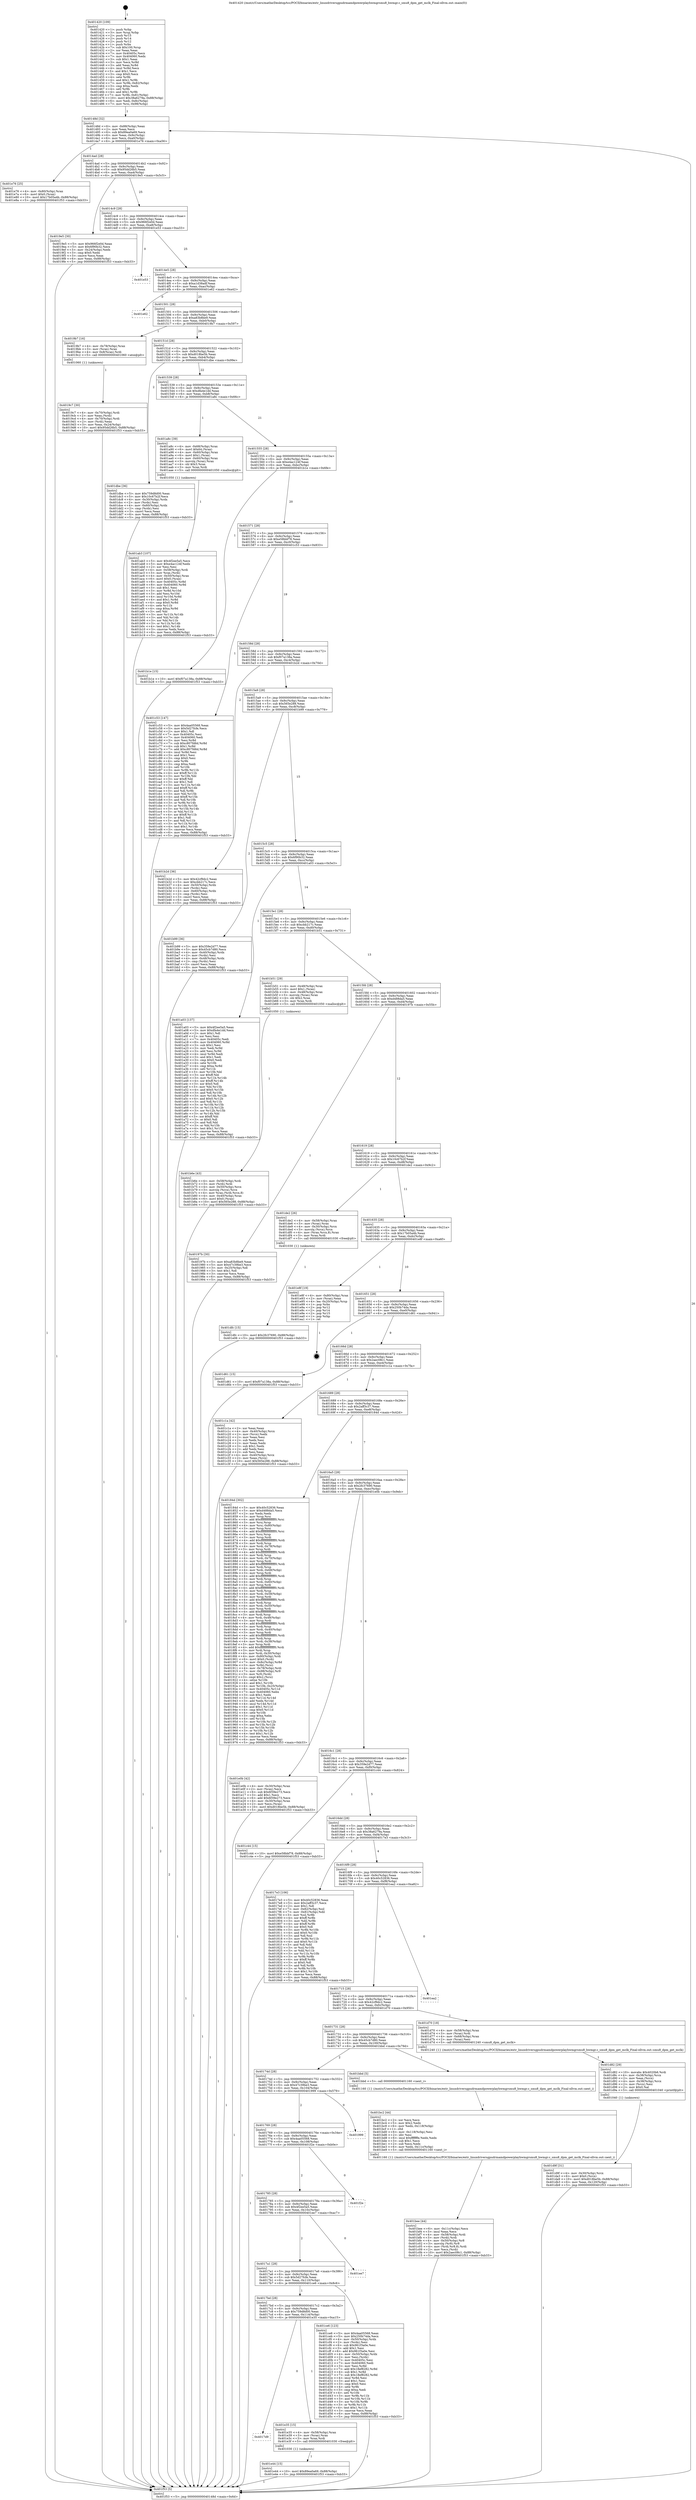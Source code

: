 digraph "0x401420" {
  label = "0x401420 (/mnt/c/Users/mathe/Desktop/tcc/POCII/binaries/extr_linuxdriversgpudrmamdpowerplayhwmgrsmu8_hwmgr.c_smu8_dpm_get_mclk_Final-ollvm.out::main(0))"
  labelloc = "t"
  node[shape=record]

  Entry [label="",width=0.3,height=0.3,shape=circle,fillcolor=black,style=filled]
  "0x40148d" [label="{
     0x40148d [32]\l
     | [instrs]\l
     &nbsp;&nbsp;0x40148d \<+6\>: mov -0x88(%rbp),%eax\l
     &nbsp;&nbsp;0x401493 \<+2\>: mov %eax,%ecx\l
     &nbsp;&nbsp;0x401495 \<+6\>: sub $0x89ea0a69,%ecx\l
     &nbsp;&nbsp;0x40149b \<+6\>: mov %eax,-0x9c(%rbp)\l
     &nbsp;&nbsp;0x4014a1 \<+6\>: mov %ecx,-0xa0(%rbp)\l
     &nbsp;&nbsp;0x4014a7 \<+6\>: je 0000000000401e76 \<main+0xa56\>\l
  }"]
  "0x401e76" [label="{
     0x401e76 [25]\l
     | [instrs]\l
     &nbsp;&nbsp;0x401e76 \<+4\>: mov -0x80(%rbp),%rax\l
     &nbsp;&nbsp;0x401e7a \<+6\>: movl $0x0,(%rax)\l
     &nbsp;&nbsp;0x401e80 \<+10\>: movl $0x17b05a4b,-0x88(%rbp)\l
     &nbsp;&nbsp;0x401e8a \<+5\>: jmp 0000000000401f53 \<main+0xb33\>\l
  }"]
  "0x4014ad" [label="{
     0x4014ad [28]\l
     | [instrs]\l
     &nbsp;&nbsp;0x4014ad \<+5\>: jmp 00000000004014b2 \<main+0x92\>\l
     &nbsp;&nbsp;0x4014b2 \<+6\>: mov -0x9c(%rbp),%eax\l
     &nbsp;&nbsp;0x4014b8 \<+5\>: sub $0x95dd26b5,%eax\l
     &nbsp;&nbsp;0x4014bd \<+6\>: mov %eax,-0xa4(%rbp)\l
     &nbsp;&nbsp;0x4014c3 \<+6\>: je 00000000004019e5 \<main+0x5c5\>\l
  }"]
  Exit [label="",width=0.3,height=0.3,shape=circle,fillcolor=black,style=filled,peripheries=2]
  "0x4019e5" [label="{
     0x4019e5 [30]\l
     | [instrs]\l
     &nbsp;&nbsp;0x4019e5 \<+5\>: mov $0x966f2e0d,%eax\l
     &nbsp;&nbsp;0x4019ea \<+5\>: mov $0x6f90b32,%ecx\l
     &nbsp;&nbsp;0x4019ef \<+3\>: mov -0x24(%rbp),%edx\l
     &nbsp;&nbsp;0x4019f2 \<+3\>: cmp $0x0,%edx\l
     &nbsp;&nbsp;0x4019f5 \<+3\>: cmove %ecx,%eax\l
     &nbsp;&nbsp;0x4019f8 \<+6\>: mov %eax,-0x88(%rbp)\l
     &nbsp;&nbsp;0x4019fe \<+5\>: jmp 0000000000401f53 \<main+0xb33\>\l
  }"]
  "0x4014c9" [label="{
     0x4014c9 [28]\l
     | [instrs]\l
     &nbsp;&nbsp;0x4014c9 \<+5\>: jmp 00000000004014ce \<main+0xae\>\l
     &nbsp;&nbsp;0x4014ce \<+6\>: mov -0x9c(%rbp),%eax\l
     &nbsp;&nbsp;0x4014d4 \<+5\>: sub $0x966f2e0d,%eax\l
     &nbsp;&nbsp;0x4014d9 \<+6\>: mov %eax,-0xa8(%rbp)\l
     &nbsp;&nbsp;0x4014df \<+6\>: je 0000000000401e53 \<main+0xa33\>\l
  }"]
  "0x401e44" [label="{
     0x401e44 [15]\l
     | [instrs]\l
     &nbsp;&nbsp;0x401e44 \<+10\>: movl $0x89ea0a69,-0x88(%rbp)\l
     &nbsp;&nbsp;0x401e4e \<+5\>: jmp 0000000000401f53 \<main+0xb33\>\l
  }"]
  "0x401e53" [label="{
     0x401e53\l
  }", style=dashed]
  "0x4014e5" [label="{
     0x4014e5 [28]\l
     | [instrs]\l
     &nbsp;&nbsp;0x4014e5 \<+5\>: jmp 00000000004014ea \<main+0xca\>\l
     &nbsp;&nbsp;0x4014ea \<+6\>: mov -0x9c(%rbp),%eax\l
     &nbsp;&nbsp;0x4014f0 \<+5\>: sub $0xa1d38adf,%eax\l
     &nbsp;&nbsp;0x4014f5 \<+6\>: mov %eax,-0xac(%rbp)\l
     &nbsp;&nbsp;0x4014fb \<+6\>: je 0000000000401e62 \<main+0xa42\>\l
  }"]
  "0x4017d9" [label="{
     0x4017d9\l
  }", style=dashed]
  "0x401e62" [label="{
     0x401e62\l
  }", style=dashed]
  "0x401501" [label="{
     0x401501 [28]\l
     | [instrs]\l
     &nbsp;&nbsp;0x401501 \<+5\>: jmp 0000000000401506 \<main+0xe6\>\l
     &nbsp;&nbsp;0x401506 \<+6\>: mov -0x9c(%rbp),%eax\l
     &nbsp;&nbsp;0x40150c \<+5\>: sub $0xa83b8be9,%eax\l
     &nbsp;&nbsp;0x401511 \<+6\>: mov %eax,-0xb0(%rbp)\l
     &nbsp;&nbsp;0x401517 \<+6\>: je 00000000004019b7 \<main+0x597\>\l
  }"]
  "0x401e35" [label="{
     0x401e35 [15]\l
     | [instrs]\l
     &nbsp;&nbsp;0x401e35 \<+4\>: mov -0x58(%rbp),%rax\l
     &nbsp;&nbsp;0x401e39 \<+3\>: mov (%rax),%rax\l
     &nbsp;&nbsp;0x401e3c \<+3\>: mov %rax,%rdi\l
     &nbsp;&nbsp;0x401e3f \<+5\>: call 0000000000401030 \<free@plt\>\l
     | [calls]\l
     &nbsp;&nbsp;0x401030 \{1\} (unknown)\l
  }"]
  "0x4019b7" [label="{
     0x4019b7 [16]\l
     | [instrs]\l
     &nbsp;&nbsp;0x4019b7 \<+4\>: mov -0x78(%rbp),%rax\l
     &nbsp;&nbsp;0x4019bb \<+3\>: mov (%rax),%rax\l
     &nbsp;&nbsp;0x4019be \<+4\>: mov 0x8(%rax),%rdi\l
     &nbsp;&nbsp;0x4019c2 \<+5\>: call 0000000000401060 \<atoi@plt\>\l
     | [calls]\l
     &nbsp;&nbsp;0x401060 \{1\} (unknown)\l
  }"]
  "0x40151d" [label="{
     0x40151d [28]\l
     | [instrs]\l
     &nbsp;&nbsp;0x40151d \<+5\>: jmp 0000000000401522 \<main+0x102\>\l
     &nbsp;&nbsp;0x401522 \<+6\>: mov -0x9c(%rbp),%eax\l
     &nbsp;&nbsp;0x401528 \<+5\>: sub $0xd018be5b,%eax\l
     &nbsp;&nbsp;0x40152d \<+6\>: mov %eax,-0xb4(%rbp)\l
     &nbsp;&nbsp;0x401533 \<+6\>: je 0000000000401dbe \<main+0x99e\>\l
  }"]
  "0x401dfc" [label="{
     0x401dfc [15]\l
     | [instrs]\l
     &nbsp;&nbsp;0x401dfc \<+10\>: movl $0x2fc37690,-0x88(%rbp)\l
     &nbsp;&nbsp;0x401e06 \<+5\>: jmp 0000000000401f53 \<main+0xb33\>\l
  }"]
  "0x401dbe" [label="{
     0x401dbe [36]\l
     | [instrs]\l
     &nbsp;&nbsp;0x401dbe \<+5\>: mov $0x759d8d00,%eax\l
     &nbsp;&nbsp;0x401dc3 \<+5\>: mov $0x10c67b2f,%ecx\l
     &nbsp;&nbsp;0x401dc8 \<+4\>: mov -0x30(%rbp),%rdx\l
     &nbsp;&nbsp;0x401dcc \<+2\>: mov (%rdx),%esi\l
     &nbsp;&nbsp;0x401dce \<+4\>: mov -0x60(%rbp),%rdx\l
     &nbsp;&nbsp;0x401dd2 \<+2\>: cmp (%rdx),%esi\l
     &nbsp;&nbsp;0x401dd4 \<+3\>: cmovl %ecx,%eax\l
     &nbsp;&nbsp;0x401dd7 \<+6\>: mov %eax,-0x88(%rbp)\l
     &nbsp;&nbsp;0x401ddd \<+5\>: jmp 0000000000401f53 \<main+0xb33\>\l
  }"]
  "0x401539" [label="{
     0x401539 [28]\l
     | [instrs]\l
     &nbsp;&nbsp;0x401539 \<+5\>: jmp 000000000040153e \<main+0x11e\>\l
     &nbsp;&nbsp;0x40153e \<+6\>: mov -0x9c(%rbp),%eax\l
     &nbsp;&nbsp;0x401544 \<+5\>: sub $0xdfa4e1dd,%eax\l
     &nbsp;&nbsp;0x401549 \<+6\>: mov %eax,-0xb8(%rbp)\l
     &nbsp;&nbsp;0x40154f \<+6\>: je 0000000000401a8c \<main+0x66c\>\l
  }"]
  "0x401d9f" [label="{
     0x401d9f [31]\l
     | [instrs]\l
     &nbsp;&nbsp;0x401d9f \<+4\>: mov -0x30(%rbp),%rcx\l
     &nbsp;&nbsp;0x401da3 \<+6\>: movl $0x0,(%rcx)\l
     &nbsp;&nbsp;0x401da9 \<+10\>: movl $0xd018be5b,-0x88(%rbp)\l
     &nbsp;&nbsp;0x401db3 \<+6\>: mov %eax,-0x120(%rbp)\l
     &nbsp;&nbsp;0x401db9 \<+5\>: jmp 0000000000401f53 \<main+0xb33\>\l
  }"]
  "0x401a8c" [label="{
     0x401a8c [39]\l
     | [instrs]\l
     &nbsp;&nbsp;0x401a8c \<+4\>: mov -0x68(%rbp),%rax\l
     &nbsp;&nbsp;0x401a90 \<+6\>: movl $0x64,(%rax)\l
     &nbsp;&nbsp;0x401a96 \<+4\>: mov -0x60(%rbp),%rax\l
     &nbsp;&nbsp;0x401a9a \<+6\>: movl $0x1,(%rax)\l
     &nbsp;&nbsp;0x401aa0 \<+4\>: mov -0x60(%rbp),%rax\l
     &nbsp;&nbsp;0x401aa4 \<+3\>: movslq (%rax),%rax\l
     &nbsp;&nbsp;0x401aa7 \<+4\>: shl $0x3,%rax\l
     &nbsp;&nbsp;0x401aab \<+3\>: mov %rax,%rdi\l
     &nbsp;&nbsp;0x401aae \<+5\>: call 0000000000401050 \<malloc@plt\>\l
     | [calls]\l
     &nbsp;&nbsp;0x401050 \{1\} (unknown)\l
  }"]
  "0x401555" [label="{
     0x401555 [28]\l
     | [instrs]\l
     &nbsp;&nbsp;0x401555 \<+5\>: jmp 000000000040155a \<main+0x13a\>\l
     &nbsp;&nbsp;0x40155a \<+6\>: mov -0x9c(%rbp),%eax\l
     &nbsp;&nbsp;0x401560 \<+5\>: sub $0xe4ac124f,%eax\l
     &nbsp;&nbsp;0x401565 \<+6\>: mov %eax,-0xbc(%rbp)\l
     &nbsp;&nbsp;0x40156b \<+6\>: je 0000000000401b1e \<main+0x6fe\>\l
  }"]
  "0x401d82" [label="{
     0x401d82 [29]\l
     | [instrs]\l
     &nbsp;&nbsp;0x401d82 \<+10\>: movabs $0x4020b6,%rdi\l
     &nbsp;&nbsp;0x401d8c \<+4\>: mov -0x38(%rbp),%rcx\l
     &nbsp;&nbsp;0x401d90 \<+2\>: mov %eax,(%rcx)\l
     &nbsp;&nbsp;0x401d92 \<+4\>: mov -0x38(%rbp),%rcx\l
     &nbsp;&nbsp;0x401d96 \<+2\>: mov (%rcx),%esi\l
     &nbsp;&nbsp;0x401d98 \<+2\>: mov $0x0,%al\l
     &nbsp;&nbsp;0x401d9a \<+5\>: call 0000000000401040 \<printf@plt\>\l
     | [calls]\l
     &nbsp;&nbsp;0x401040 \{1\} (unknown)\l
  }"]
  "0x401b1e" [label="{
     0x401b1e [15]\l
     | [instrs]\l
     &nbsp;&nbsp;0x401b1e \<+10\>: movl $0xf07a138a,-0x88(%rbp)\l
     &nbsp;&nbsp;0x401b28 \<+5\>: jmp 0000000000401f53 \<main+0xb33\>\l
  }"]
  "0x401571" [label="{
     0x401571 [28]\l
     | [instrs]\l
     &nbsp;&nbsp;0x401571 \<+5\>: jmp 0000000000401576 \<main+0x156\>\l
     &nbsp;&nbsp;0x401576 \<+6\>: mov -0x9c(%rbp),%eax\l
     &nbsp;&nbsp;0x40157c \<+5\>: sub $0xe58bbf78,%eax\l
     &nbsp;&nbsp;0x401581 \<+6\>: mov %eax,-0xc0(%rbp)\l
     &nbsp;&nbsp;0x401587 \<+6\>: je 0000000000401c53 \<main+0x833\>\l
  }"]
  "0x4017bd" [label="{
     0x4017bd [28]\l
     | [instrs]\l
     &nbsp;&nbsp;0x4017bd \<+5\>: jmp 00000000004017c2 \<main+0x3a2\>\l
     &nbsp;&nbsp;0x4017c2 \<+6\>: mov -0x9c(%rbp),%eax\l
     &nbsp;&nbsp;0x4017c8 \<+5\>: sub $0x759d8d00,%eax\l
     &nbsp;&nbsp;0x4017cd \<+6\>: mov %eax,-0x114(%rbp)\l
     &nbsp;&nbsp;0x4017d3 \<+6\>: je 0000000000401e35 \<main+0xa15\>\l
  }"]
  "0x401c53" [label="{
     0x401c53 [147]\l
     | [instrs]\l
     &nbsp;&nbsp;0x401c53 \<+5\>: mov $0x4aa05568,%eax\l
     &nbsp;&nbsp;0x401c58 \<+5\>: mov $0x5d27fcfe,%ecx\l
     &nbsp;&nbsp;0x401c5d \<+2\>: mov $0x1,%dl\l
     &nbsp;&nbsp;0x401c5f \<+7\>: mov 0x40405c,%esi\l
     &nbsp;&nbsp;0x401c66 \<+7\>: mov 0x404060,%edi\l
     &nbsp;&nbsp;0x401c6d \<+3\>: mov %esi,%r8d\l
     &nbsp;&nbsp;0x401c70 \<+7\>: sub $0xc807fd6d,%r8d\l
     &nbsp;&nbsp;0x401c77 \<+4\>: sub $0x1,%r8d\l
     &nbsp;&nbsp;0x401c7b \<+7\>: add $0xc807fd6d,%r8d\l
     &nbsp;&nbsp;0x401c82 \<+4\>: imul %r8d,%esi\l
     &nbsp;&nbsp;0x401c86 \<+3\>: and $0x1,%esi\l
     &nbsp;&nbsp;0x401c89 \<+3\>: cmp $0x0,%esi\l
     &nbsp;&nbsp;0x401c8c \<+4\>: sete %r9b\l
     &nbsp;&nbsp;0x401c90 \<+3\>: cmp $0xa,%edi\l
     &nbsp;&nbsp;0x401c93 \<+4\>: setl %r10b\l
     &nbsp;&nbsp;0x401c97 \<+3\>: mov %r9b,%r11b\l
     &nbsp;&nbsp;0x401c9a \<+4\>: xor $0xff,%r11b\l
     &nbsp;&nbsp;0x401c9e \<+3\>: mov %r10b,%bl\l
     &nbsp;&nbsp;0x401ca1 \<+3\>: xor $0xff,%bl\l
     &nbsp;&nbsp;0x401ca4 \<+3\>: xor $0x1,%dl\l
     &nbsp;&nbsp;0x401ca7 \<+3\>: mov %r11b,%r14b\l
     &nbsp;&nbsp;0x401caa \<+4\>: and $0xff,%r14b\l
     &nbsp;&nbsp;0x401cae \<+3\>: and %dl,%r9b\l
     &nbsp;&nbsp;0x401cb1 \<+3\>: mov %bl,%r15b\l
     &nbsp;&nbsp;0x401cb4 \<+4\>: and $0xff,%r15b\l
     &nbsp;&nbsp;0x401cb8 \<+3\>: and %dl,%r10b\l
     &nbsp;&nbsp;0x401cbb \<+3\>: or %r9b,%r14b\l
     &nbsp;&nbsp;0x401cbe \<+3\>: or %r10b,%r15b\l
     &nbsp;&nbsp;0x401cc1 \<+3\>: xor %r15b,%r14b\l
     &nbsp;&nbsp;0x401cc4 \<+3\>: or %bl,%r11b\l
     &nbsp;&nbsp;0x401cc7 \<+4\>: xor $0xff,%r11b\l
     &nbsp;&nbsp;0x401ccb \<+3\>: or $0x1,%dl\l
     &nbsp;&nbsp;0x401cce \<+3\>: and %dl,%r11b\l
     &nbsp;&nbsp;0x401cd1 \<+3\>: or %r11b,%r14b\l
     &nbsp;&nbsp;0x401cd4 \<+4\>: test $0x1,%r14b\l
     &nbsp;&nbsp;0x401cd8 \<+3\>: cmovne %ecx,%eax\l
     &nbsp;&nbsp;0x401cdb \<+6\>: mov %eax,-0x88(%rbp)\l
     &nbsp;&nbsp;0x401ce1 \<+5\>: jmp 0000000000401f53 \<main+0xb33\>\l
  }"]
  "0x40158d" [label="{
     0x40158d [28]\l
     | [instrs]\l
     &nbsp;&nbsp;0x40158d \<+5\>: jmp 0000000000401592 \<main+0x172\>\l
     &nbsp;&nbsp;0x401592 \<+6\>: mov -0x9c(%rbp),%eax\l
     &nbsp;&nbsp;0x401598 \<+5\>: sub $0xf07a138a,%eax\l
     &nbsp;&nbsp;0x40159d \<+6\>: mov %eax,-0xc4(%rbp)\l
     &nbsp;&nbsp;0x4015a3 \<+6\>: je 0000000000401b2d \<main+0x70d\>\l
  }"]
  "0x401ce6" [label="{
     0x401ce6 [123]\l
     | [instrs]\l
     &nbsp;&nbsp;0x401ce6 \<+5\>: mov $0x4aa05568,%eax\l
     &nbsp;&nbsp;0x401ceb \<+5\>: mov $0x250b74da,%ecx\l
     &nbsp;&nbsp;0x401cf0 \<+4\>: mov -0x50(%rbp),%rdx\l
     &nbsp;&nbsp;0x401cf4 \<+2\>: mov (%rdx),%esi\l
     &nbsp;&nbsp;0x401cf6 \<+6\>: sub $0x961f3a0e,%esi\l
     &nbsp;&nbsp;0x401cfc \<+3\>: add $0x1,%esi\l
     &nbsp;&nbsp;0x401cff \<+6\>: add $0x961f3a0e,%esi\l
     &nbsp;&nbsp;0x401d05 \<+4\>: mov -0x50(%rbp),%rdx\l
     &nbsp;&nbsp;0x401d09 \<+2\>: mov %esi,(%rdx)\l
     &nbsp;&nbsp;0x401d0b \<+7\>: mov 0x40405c,%esi\l
     &nbsp;&nbsp;0x401d12 \<+7\>: mov 0x404060,%edi\l
     &nbsp;&nbsp;0x401d19 \<+3\>: mov %esi,%r8d\l
     &nbsp;&nbsp;0x401d1c \<+7\>: add $0x18ef8282,%r8d\l
     &nbsp;&nbsp;0x401d23 \<+4\>: sub $0x1,%r8d\l
     &nbsp;&nbsp;0x401d27 \<+7\>: sub $0x18ef8282,%r8d\l
     &nbsp;&nbsp;0x401d2e \<+4\>: imul %r8d,%esi\l
     &nbsp;&nbsp;0x401d32 \<+3\>: and $0x1,%esi\l
     &nbsp;&nbsp;0x401d35 \<+3\>: cmp $0x0,%esi\l
     &nbsp;&nbsp;0x401d38 \<+4\>: sete %r9b\l
     &nbsp;&nbsp;0x401d3c \<+3\>: cmp $0xa,%edi\l
     &nbsp;&nbsp;0x401d3f \<+4\>: setl %r10b\l
     &nbsp;&nbsp;0x401d43 \<+3\>: mov %r9b,%r11b\l
     &nbsp;&nbsp;0x401d46 \<+3\>: and %r10b,%r11b\l
     &nbsp;&nbsp;0x401d49 \<+3\>: xor %r10b,%r9b\l
     &nbsp;&nbsp;0x401d4c \<+3\>: or %r9b,%r11b\l
     &nbsp;&nbsp;0x401d4f \<+4\>: test $0x1,%r11b\l
     &nbsp;&nbsp;0x401d53 \<+3\>: cmovne %ecx,%eax\l
     &nbsp;&nbsp;0x401d56 \<+6\>: mov %eax,-0x88(%rbp)\l
     &nbsp;&nbsp;0x401d5c \<+5\>: jmp 0000000000401f53 \<main+0xb33\>\l
  }"]
  "0x401b2d" [label="{
     0x401b2d [36]\l
     | [instrs]\l
     &nbsp;&nbsp;0x401b2d \<+5\>: mov $0x42cf9dc2,%eax\l
     &nbsp;&nbsp;0x401b32 \<+5\>: mov $0xcbb217c,%ecx\l
     &nbsp;&nbsp;0x401b37 \<+4\>: mov -0x50(%rbp),%rdx\l
     &nbsp;&nbsp;0x401b3b \<+2\>: mov (%rdx),%esi\l
     &nbsp;&nbsp;0x401b3d \<+4\>: mov -0x60(%rbp),%rdx\l
     &nbsp;&nbsp;0x401b41 \<+2\>: cmp (%rdx),%esi\l
     &nbsp;&nbsp;0x401b43 \<+3\>: cmovl %ecx,%eax\l
     &nbsp;&nbsp;0x401b46 \<+6\>: mov %eax,-0x88(%rbp)\l
     &nbsp;&nbsp;0x401b4c \<+5\>: jmp 0000000000401f53 \<main+0xb33\>\l
  }"]
  "0x4015a9" [label="{
     0x4015a9 [28]\l
     | [instrs]\l
     &nbsp;&nbsp;0x4015a9 \<+5\>: jmp 00000000004015ae \<main+0x18e\>\l
     &nbsp;&nbsp;0x4015ae \<+6\>: mov -0x9c(%rbp),%eax\l
     &nbsp;&nbsp;0x4015b4 \<+5\>: sub $0x565e288,%eax\l
     &nbsp;&nbsp;0x4015b9 \<+6\>: mov %eax,-0xc8(%rbp)\l
     &nbsp;&nbsp;0x4015bf \<+6\>: je 0000000000401b99 \<main+0x779\>\l
  }"]
  "0x4017a1" [label="{
     0x4017a1 [28]\l
     | [instrs]\l
     &nbsp;&nbsp;0x4017a1 \<+5\>: jmp 00000000004017a6 \<main+0x386\>\l
     &nbsp;&nbsp;0x4017a6 \<+6\>: mov -0x9c(%rbp),%eax\l
     &nbsp;&nbsp;0x4017ac \<+5\>: sub $0x5d27fcfe,%eax\l
     &nbsp;&nbsp;0x4017b1 \<+6\>: mov %eax,-0x110(%rbp)\l
     &nbsp;&nbsp;0x4017b7 \<+6\>: je 0000000000401ce6 \<main+0x8c6\>\l
  }"]
  "0x401b99" [label="{
     0x401b99 [36]\l
     | [instrs]\l
     &nbsp;&nbsp;0x401b99 \<+5\>: mov $0x359e2d77,%eax\l
     &nbsp;&nbsp;0x401b9e \<+5\>: mov $0x45cb7d80,%ecx\l
     &nbsp;&nbsp;0x401ba3 \<+4\>: mov -0x40(%rbp),%rdx\l
     &nbsp;&nbsp;0x401ba7 \<+2\>: mov (%rdx),%esi\l
     &nbsp;&nbsp;0x401ba9 \<+4\>: mov -0x48(%rbp),%rdx\l
     &nbsp;&nbsp;0x401bad \<+2\>: cmp (%rdx),%esi\l
     &nbsp;&nbsp;0x401baf \<+3\>: cmovl %ecx,%eax\l
     &nbsp;&nbsp;0x401bb2 \<+6\>: mov %eax,-0x88(%rbp)\l
     &nbsp;&nbsp;0x401bb8 \<+5\>: jmp 0000000000401f53 \<main+0xb33\>\l
  }"]
  "0x4015c5" [label="{
     0x4015c5 [28]\l
     | [instrs]\l
     &nbsp;&nbsp;0x4015c5 \<+5\>: jmp 00000000004015ca \<main+0x1aa\>\l
     &nbsp;&nbsp;0x4015ca \<+6\>: mov -0x9c(%rbp),%eax\l
     &nbsp;&nbsp;0x4015d0 \<+5\>: sub $0x6f90b32,%eax\l
     &nbsp;&nbsp;0x4015d5 \<+6\>: mov %eax,-0xcc(%rbp)\l
     &nbsp;&nbsp;0x4015db \<+6\>: je 0000000000401a03 \<main+0x5e3\>\l
  }"]
  "0x401ee7" [label="{
     0x401ee7\l
  }", style=dashed]
  "0x401a03" [label="{
     0x401a03 [137]\l
     | [instrs]\l
     &nbsp;&nbsp;0x401a03 \<+5\>: mov $0x4f2ee5a5,%eax\l
     &nbsp;&nbsp;0x401a08 \<+5\>: mov $0xdfa4e1dd,%ecx\l
     &nbsp;&nbsp;0x401a0d \<+2\>: mov $0x1,%dl\l
     &nbsp;&nbsp;0x401a0f \<+2\>: xor %esi,%esi\l
     &nbsp;&nbsp;0x401a11 \<+7\>: mov 0x40405c,%edi\l
     &nbsp;&nbsp;0x401a18 \<+8\>: mov 0x404060,%r8d\l
     &nbsp;&nbsp;0x401a20 \<+3\>: sub $0x1,%esi\l
     &nbsp;&nbsp;0x401a23 \<+3\>: mov %edi,%r9d\l
     &nbsp;&nbsp;0x401a26 \<+3\>: add %esi,%r9d\l
     &nbsp;&nbsp;0x401a29 \<+4\>: imul %r9d,%edi\l
     &nbsp;&nbsp;0x401a2d \<+3\>: and $0x1,%edi\l
     &nbsp;&nbsp;0x401a30 \<+3\>: cmp $0x0,%edi\l
     &nbsp;&nbsp;0x401a33 \<+4\>: sete %r10b\l
     &nbsp;&nbsp;0x401a37 \<+4\>: cmp $0xa,%r8d\l
     &nbsp;&nbsp;0x401a3b \<+4\>: setl %r11b\l
     &nbsp;&nbsp;0x401a3f \<+3\>: mov %r10b,%bl\l
     &nbsp;&nbsp;0x401a42 \<+3\>: xor $0xff,%bl\l
     &nbsp;&nbsp;0x401a45 \<+3\>: mov %r11b,%r14b\l
     &nbsp;&nbsp;0x401a48 \<+4\>: xor $0xff,%r14b\l
     &nbsp;&nbsp;0x401a4c \<+3\>: xor $0x0,%dl\l
     &nbsp;&nbsp;0x401a4f \<+3\>: mov %bl,%r15b\l
     &nbsp;&nbsp;0x401a52 \<+4\>: and $0x0,%r15b\l
     &nbsp;&nbsp;0x401a56 \<+3\>: and %dl,%r10b\l
     &nbsp;&nbsp;0x401a59 \<+3\>: mov %r14b,%r12b\l
     &nbsp;&nbsp;0x401a5c \<+4\>: and $0x0,%r12b\l
     &nbsp;&nbsp;0x401a60 \<+3\>: and %dl,%r11b\l
     &nbsp;&nbsp;0x401a63 \<+3\>: or %r10b,%r15b\l
     &nbsp;&nbsp;0x401a66 \<+3\>: or %r11b,%r12b\l
     &nbsp;&nbsp;0x401a69 \<+3\>: xor %r12b,%r15b\l
     &nbsp;&nbsp;0x401a6c \<+3\>: or %r14b,%bl\l
     &nbsp;&nbsp;0x401a6f \<+3\>: xor $0xff,%bl\l
     &nbsp;&nbsp;0x401a72 \<+3\>: or $0x0,%dl\l
     &nbsp;&nbsp;0x401a75 \<+2\>: and %dl,%bl\l
     &nbsp;&nbsp;0x401a77 \<+3\>: or %bl,%r15b\l
     &nbsp;&nbsp;0x401a7a \<+4\>: test $0x1,%r15b\l
     &nbsp;&nbsp;0x401a7e \<+3\>: cmovne %ecx,%eax\l
     &nbsp;&nbsp;0x401a81 \<+6\>: mov %eax,-0x88(%rbp)\l
     &nbsp;&nbsp;0x401a87 \<+5\>: jmp 0000000000401f53 \<main+0xb33\>\l
  }"]
  "0x4015e1" [label="{
     0x4015e1 [28]\l
     | [instrs]\l
     &nbsp;&nbsp;0x4015e1 \<+5\>: jmp 00000000004015e6 \<main+0x1c6\>\l
     &nbsp;&nbsp;0x4015e6 \<+6\>: mov -0x9c(%rbp),%eax\l
     &nbsp;&nbsp;0x4015ec \<+5\>: sub $0xcbb217c,%eax\l
     &nbsp;&nbsp;0x4015f1 \<+6\>: mov %eax,-0xd0(%rbp)\l
     &nbsp;&nbsp;0x4015f7 \<+6\>: je 0000000000401b51 \<main+0x731\>\l
  }"]
  "0x401785" [label="{
     0x401785 [28]\l
     | [instrs]\l
     &nbsp;&nbsp;0x401785 \<+5\>: jmp 000000000040178a \<main+0x36a\>\l
     &nbsp;&nbsp;0x40178a \<+6\>: mov -0x9c(%rbp),%eax\l
     &nbsp;&nbsp;0x401790 \<+5\>: sub $0x4f2ee5a5,%eax\l
     &nbsp;&nbsp;0x401795 \<+6\>: mov %eax,-0x10c(%rbp)\l
     &nbsp;&nbsp;0x40179b \<+6\>: je 0000000000401ee7 \<main+0xac7\>\l
  }"]
  "0x401b51" [label="{
     0x401b51 [29]\l
     | [instrs]\l
     &nbsp;&nbsp;0x401b51 \<+4\>: mov -0x48(%rbp),%rax\l
     &nbsp;&nbsp;0x401b55 \<+6\>: movl $0x1,(%rax)\l
     &nbsp;&nbsp;0x401b5b \<+4\>: mov -0x48(%rbp),%rax\l
     &nbsp;&nbsp;0x401b5f \<+3\>: movslq (%rax),%rax\l
     &nbsp;&nbsp;0x401b62 \<+4\>: shl $0x2,%rax\l
     &nbsp;&nbsp;0x401b66 \<+3\>: mov %rax,%rdi\l
     &nbsp;&nbsp;0x401b69 \<+5\>: call 0000000000401050 \<malloc@plt\>\l
     | [calls]\l
     &nbsp;&nbsp;0x401050 \{1\} (unknown)\l
  }"]
  "0x4015fd" [label="{
     0x4015fd [28]\l
     | [instrs]\l
     &nbsp;&nbsp;0x4015fd \<+5\>: jmp 0000000000401602 \<main+0x1e2\>\l
     &nbsp;&nbsp;0x401602 \<+6\>: mov -0x9c(%rbp),%eax\l
     &nbsp;&nbsp;0x401608 \<+5\>: sub $0xd488da5,%eax\l
     &nbsp;&nbsp;0x40160d \<+6\>: mov %eax,-0xd4(%rbp)\l
     &nbsp;&nbsp;0x401613 \<+6\>: je 000000000040197b \<main+0x55b\>\l
  }"]
  "0x401f2e" [label="{
     0x401f2e\l
  }", style=dashed]
  "0x40197b" [label="{
     0x40197b [30]\l
     | [instrs]\l
     &nbsp;&nbsp;0x40197b \<+5\>: mov $0xa83b8be9,%eax\l
     &nbsp;&nbsp;0x401980 \<+5\>: mov $0x47c39be3,%ecx\l
     &nbsp;&nbsp;0x401985 \<+3\>: mov -0x25(%rbp),%dl\l
     &nbsp;&nbsp;0x401988 \<+3\>: test $0x1,%dl\l
     &nbsp;&nbsp;0x40198b \<+3\>: cmovne %ecx,%eax\l
     &nbsp;&nbsp;0x40198e \<+6\>: mov %eax,-0x88(%rbp)\l
     &nbsp;&nbsp;0x401994 \<+5\>: jmp 0000000000401f53 \<main+0xb33\>\l
  }"]
  "0x401619" [label="{
     0x401619 [28]\l
     | [instrs]\l
     &nbsp;&nbsp;0x401619 \<+5\>: jmp 000000000040161e \<main+0x1fe\>\l
     &nbsp;&nbsp;0x40161e \<+6\>: mov -0x9c(%rbp),%eax\l
     &nbsp;&nbsp;0x401624 \<+5\>: sub $0x10c67b2f,%eax\l
     &nbsp;&nbsp;0x401629 \<+6\>: mov %eax,-0xd8(%rbp)\l
     &nbsp;&nbsp;0x40162f \<+6\>: je 0000000000401de2 \<main+0x9c2\>\l
  }"]
  "0x401769" [label="{
     0x401769 [28]\l
     | [instrs]\l
     &nbsp;&nbsp;0x401769 \<+5\>: jmp 000000000040176e \<main+0x34e\>\l
     &nbsp;&nbsp;0x40176e \<+6\>: mov -0x9c(%rbp),%eax\l
     &nbsp;&nbsp;0x401774 \<+5\>: sub $0x4aa05568,%eax\l
     &nbsp;&nbsp;0x401779 \<+6\>: mov %eax,-0x108(%rbp)\l
     &nbsp;&nbsp;0x40177f \<+6\>: je 0000000000401f2e \<main+0xb0e\>\l
  }"]
  "0x401de2" [label="{
     0x401de2 [26]\l
     | [instrs]\l
     &nbsp;&nbsp;0x401de2 \<+4\>: mov -0x58(%rbp),%rax\l
     &nbsp;&nbsp;0x401de6 \<+3\>: mov (%rax),%rax\l
     &nbsp;&nbsp;0x401de9 \<+4\>: mov -0x30(%rbp),%rcx\l
     &nbsp;&nbsp;0x401ded \<+3\>: movslq (%rcx),%rcx\l
     &nbsp;&nbsp;0x401df0 \<+4\>: mov (%rax,%rcx,8),%rax\l
     &nbsp;&nbsp;0x401df4 \<+3\>: mov %rax,%rdi\l
     &nbsp;&nbsp;0x401df7 \<+5\>: call 0000000000401030 \<free@plt\>\l
     | [calls]\l
     &nbsp;&nbsp;0x401030 \{1\} (unknown)\l
  }"]
  "0x401635" [label="{
     0x401635 [28]\l
     | [instrs]\l
     &nbsp;&nbsp;0x401635 \<+5\>: jmp 000000000040163a \<main+0x21a\>\l
     &nbsp;&nbsp;0x40163a \<+6\>: mov -0x9c(%rbp),%eax\l
     &nbsp;&nbsp;0x401640 \<+5\>: sub $0x17b05a4b,%eax\l
     &nbsp;&nbsp;0x401645 \<+6\>: mov %eax,-0xdc(%rbp)\l
     &nbsp;&nbsp;0x40164b \<+6\>: je 0000000000401e8f \<main+0xa6f\>\l
  }"]
  "0x401999" [label="{
     0x401999\l
  }", style=dashed]
  "0x401e8f" [label="{
     0x401e8f [19]\l
     | [instrs]\l
     &nbsp;&nbsp;0x401e8f \<+4\>: mov -0x80(%rbp),%rax\l
     &nbsp;&nbsp;0x401e93 \<+2\>: mov (%rax),%eax\l
     &nbsp;&nbsp;0x401e95 \<+4\>: lea -0x20(%rbp),%rsp\l
     &nbsp;&nbsp;0x401e99 \<+1\>: pop %rbx\l
     &nbsp;&nbsp;0x401e9a \<+2\>: pop %r12\l
     &nbsp;&nbsp;0x401e9c \<+2\>: pop %r14\l
     &nbsp;&nbsp;0x401e9e \<+2\>: pop %r15\l
     &nbsp;&nbsp;0x401ea0 \<+1\>: pop %rbp\l
     &nbsp;&nbsp;0x401ea1 \<+1\>: ret\l
  }"]
  "0x401651" [label="{
     0x401651 [28]\l
     | [instrs]\l
     &nbsp;&nbsp;0x401651 \<+5\>: jmp 0000000000401656 \<main+0x236\>\l
     &nbsp;&nbsp;0x401656 \<+6\>: mov -0x9c(%rbp),%eax\l
     &nbsp;&nbsp;0x40165c \<+5\>: sub $0x250b74da,%eax\l
     &nbsp;&nbsp;0x401661 \<+6\>: mov %eax,-0xe0(%rbp)\l
     &nbsp;&nbsp;0x401667 \<+6\>: je 0000000000401d61 \<main+0x941\>\l
  }"]
  "0x401bee" [label="{
     0x401bee [44]\l
     | [instrs]\l
     &nbsp;&nbsp;0x401bee \<+6\>: mov -0x11c(%rbp),%ecx\l
     &nbsp;&nbsp;0x401bf4 \<+3\>: imul %eax,%ecx\l
     &nbsp;&nbsp;0x401bf7 \<+4\>: mov -0x58(%rbp),%rdi\l
     &nbsp;&nbsp;0x401bfb \<+3\>: mov (%rdi),%rdi\l
     &nbsp;&nbsp;0x401bfe \<+4\>: mov -0x50(%rbp),%r8\l
     &nbsp;&nbsp;0x401c02 \<+3\>: movslq (%r8),%r8\l
     &nbsp;&nbsp;0x401c05 \<+4\>: mov (%rdi,%r8,8),%rdi\l
     &nbsp;&nbsp;0x401c09 \<+2\>: mov %ecx,(%rdi)\l
     &nbsp;&nbsp;0x401c0b \<+10\>: movl $0x2aec08c1,-0x88(%rbp)\l
     &nbsp;&nbsp;0x401c15 \<+5\>: jmp 0000000000401f53 \<main+0xb33\>\l
  }"]
  "0x401d61" [label="{
     0x401d61 [15]\l
     | [instrs]\l
     &nbsp;&nbsp;0x401d61 \<+10\>: movl $0xf07a138a,-0x88(%rbp)\l
     &nbsp;&nbsp;0x401d6b \<+5\>: jmp 0000000000401f53 \<main+0xb33\>\l
  }"]
  "0x40166d" [label="{
     0x40166d [28]\l
     | [instrs]\l
     &nbsp;&nbsp;0x40166d \<+5\>: jmp 0000000000401672 \<main+0x252\>\l
     &nbsp;&nbsp;0x401672 \<+6\>: mov -0x9c(%rbp),%eax\l
     &nbsp;&nbsp;0x401678 \<+5\>: sub $0x2aec08c1,%eax\l
     &nbsp;&nbsp;0x40167d \<+6\>: mov %eax,-0xe4(%rbp)\l
     &nbsp;&nbsp;0x401683 \<+6\>: je 0000000000401c1a \<main+0x7fa\>\l
  }"]
  "0x401bc2" [label="{
     0x401bc2 [44]\l
     | [instrs]\l
     &nbsp;&nbsp;0x401bc2 \<+2\>: xor %ecx,%ecx\l
     &nbsp;&nbsp;0x401bc4 \<+5\>: mov $0x2,%edx\l
     &nbsp;&nbsp;0x401bc9 \<+6\>: mov %edx,-0x118(%rbp)\l
     &nbsp;&nbsp;0x401bcf \<+1\>: cltd\l
     &nbsp;&nbsp;0x401bd0 \<+6\>: mov -0x118(%rbp),%esi\l
     &nbsp;&nbsp;0x401bd6 \<+2\>: idiv %esi\l
     &nbsp;&nbsp;0x401bd8 \<+6\>: imul $0xfffffffe,%edx,%edx\l
     &nbsp;&nbsp;0x401bde \<+3\>: sub $0x1,%ecx\l
     &nbsp;&nbsp;0x401be1 \<+2\>: sub %ecx,%edx\l
     &nbsp;&nbsp;0x401be3 \<+6\>: mov %edx,-0x11c(%rbp)\l
     &nbsp;&nbsp;0x401be9 \<+5\>: call 0000000000401160 \<next_i\>\l
     | [calls]\l
     &nbsp;&nbsp;0x401160 \{1\} (/mnt/c/Users/mathe/Desktop/tcc/POCII/binaries/extr_linuxdriversgpudrmamdpowerplayhwmgrsmu8_hwmgr.c_smu8_dpm_get_mclk_Final-ollvm.out::next_i)\l
  }"]
  "0x401c1a" [label="{
     0x401c1a [42]\l
     | [instrs]\l
     &nbsp;&nbsp;0x401c1a \<+2\>: xor %eax,%eax\l
     &nbsp;&nbsp;0x401c1c \<+4\>: mov -0x40(%rbp),%rcx\l
     &nbsp;&nbsp;0x401c20 \<+2\>: mov (%rcx),%edx\l
     &nbsp;&nbsp;0x401c22 \<+2\>: mov %eax,%esi\l
     &nbsp;&nbsp;0x401c24 \<+2\>: sub %edx,%esi\l
     &nbsp;&nbsp;0x401c26 \<+2\>: mov %eax,%edx\l
     &nbsp;&nbsp;0x401c28 \<+3\>: sub $0x1,%edx\l
     &nbsp;&nbsp;0x401c2b \<+2\>: add %edx,%esi\l
     &nbsp;&nbsp;0x401c2d \<+2\>: sub %esi,%eax\l
     &nbsp;&nbsp;0x401c2f \<+4\>: mov -0x40(%rbp),%rcx\l
     &nbsp;&nbsp;0x401c33 \<+2\>: mov %eax,(%rcx)\l
     &nbsp;&nbsp;0x401c35 \<+10\>: movl $0x565e288,-0x88(%rbp)\l
     &nbsp;&nbsp;0x401c3f \<+5\>: jmp 0000000000401f53 \<main+0xb33\>\l
  }"]
  "0x401689" [label="{
     0x401689 [28]\l
     | [instrs]\l
     &nbsp;&nbsp;0x401689 \<+5\>: jmp 000000000040168e \<main+0x26e\>\l
     &nbsp;&nbsp;0x40168e \<+6\>: mov -0x9c(%rbp),%eax\l
     &nbsp;&nbsp;0x401694 \<+5\>: sub $0x2aff3c37,%eax\l
     &nbsp;&nbsp;0x401699 \<+6\>: mov %eax,-0xe8(%rbp)\l
     &nbsp;&nbsp;0x40169f \<+6\>: je 000000000040184d \<main+0x42d\>\l
  }"]
  "0x40174d" [label="{
     0x40174d [28]\l
     | [instrs]\l
     &nbsp;&nbsp;0x40174d \<+5\>: jmp 0000000000401752 \<main+0x332\>\l
     &nbsp;&nbsp;0x401752 \<+6\>: mov -0x9c(%rbp),%eax\l
     &nbsp;&nbsp;0x401758 \<+5\>: sub $0x47c39be3,%eax\l
     &nbsp;&nbsp;0x40175d \<+6\>: mov %eax,-0x104(%rbp)\l
     &nbsp;&nbsp;0x401763 \<+6\>: je 0000000000401999 \<main+0x579\>\l
  }"]
  "0x40184d" [label="{
     0x40184d [302]\l
     | [instrs]\l
     &nbsp;&nbsp;0x40184d \<+5\>: mov $0x40c52836,%eax\l
     &nbsp;&nbsp;0x401852 \<+5\>: mov $0xd488da5,%ecx\l
     &nbsp;&nbsp;0x401857 \<+2\>: xor %edx,%edx\l
     &nbsp;&nbsp;0x401859 \<+3\>: mov %rsp,%rsi\l
     &nbsp;&nbsp;0x40185c \<+4\>: add $0xfffffffffffffff0,%rsi\l
     &nbsp;&nbsp;0x401860 \<+3\>: mov %rsi,%rsp\l
     &nbsp;&nbsp;0x401863 \<+4\>: mov %rsi,-0x80(%rbp)\l
     &nbsp;&nbsp;0x401867 \<+3\>: mov %rsp,%rsi\l
     &nbsp;&nbsp;0x40186a \<+4\>: add $0xfffffffffffffff0,%rsi\l
     &nbsp;&nbsp;0x40186e \<+3\>: mov %rsi,%rsp\l
     &nbsp;&nbsp;0x401871 \<+3\>: mov %rsp,%rdi\l
     &nbsp;&nbsp;0x401874 \<+4\>: add $0xfffffffffffffff0,%rdi\l
     &nbsp;&nbsp;0x401878 \<+3\>: mov %rdi,%rsp\l
     &nbsp;&nbsp;0x40187b \<+4\>: mov %rdi,-0x78(%rbp)\l
     &nbsp;&nbsp;0x40187f \<+3\>: mov %rsp,%rdi\l
     &nbsp;&nbsp;0x401882 \<+4\>: add $0xfffffffffffffff0,%rdi\l
     &nbsp;&nbsp;0x401886 \<+3\>: mov %rdi,%rsp\l
     &nbsp;&nbsp;0x401889 \<+4\>: mov %rdi,-0x70(%rbp)\l
     &nbsp;&nbsp;0x40188d \<+3\>: mov %rsp,%rdi\l
     &nbsp;&nbsp;0x401890 \<+4\>: add $0xfffffffffffffff0,%rdi\l
     &nbsp;&nbsp;0x401894 \<+3\>: mov %rdi,%rsp\l
     &nbsp;&nbsp;0x401897 \<+4\>: mov %rdi,-0x68(%rbp)\l
     &nbsp;&nbsp;0x40189b \<+3\>: mov %rsp,%rdi\l
     &nbsp;&nbsp;0x40189e \<+4\>: add $0xfffffffffffffff0,%rdi\l
     &nbsp;&nbsp;0x4018a2 \<+3\>: mov %rdi,%rsp\l
     &nbsp;&nbsp;0x4018a5 \<+4\>: mov %rdi,-0x60(%rbp)\l
     &nbsp;&nbsp;0x4018a9 \<+3\>: mov %rsp,%rdi\l
     &nbsp;&nbsp;0x4018ac \<+4\>: add $0xfffffffffffffff0,%rdi\l
     &nbsp;&nbsp;0x4018b0 \<+3\>: mov %rdi,%rsp\l
     &nbsp;&nbsp;0x4018b3 \<+4\>: mov %rdi,-0x58(%rbp)\l
     &nbsp;&nbsp;0x4018b7 \<+3\>: mov %rsp,%rdi\l
     &nbsp;&nbsp;0x4018ba \<+4\>: add $0xfffffffffffffff0,%rdi\l
     &nbsp;&nbsp;0x4018be \<+3\>: mov %rdi,%rsp\l
     &nbsp;&nbsp;0x4018c1 \<+4\>: mov %rdi,-0x50(%rbp)\l
     &nbsp;&nbsp;0x4018c5 \<+3\>: mov %rsp,%rdi\l
     &nbsp;&nbsp;0x4018c8 \<+4\>: add $0xfffffffffffffff0,%rdi\l
     &nbsp;&nbsp;0x4018cc \<+3\>: mov %rdi,%rsp\l
     &nbsp;&nbsp;0x4018cf \<+4\>: mov %rdi,-0x48(%rbp)\l
     &nbsp;&nbsp;0x4018d3 \<+3\>: mov %rsp,%rdi\l
     &nbsp;&nbsp;0x4018d6 \<+4\>: add $0xfffffffffffffff0,%rdi\l
     &nbsp;&nbsp;0x4018da \<+3\>: mov %rdi,%rsp\l
     &nbsp;&nbsp;0x4018dd \<+4\>: mov %rdi,-0x40(%rbp)\l
     &nbsp;&nbsp;0x4018e1 \<+3\>: mov %rsp,%rdi\l
     &nbsp;&nbsp;0x4018e4 \<+4\>: add $0xfffffffffffffff0,%rdi\l
     &nbsp;&nbsp;0x4018e8 \<+3\>: mov %rdi,%rsp\l
     &nbsp;&nbsp;0x4018eb \<+4\>: mov %rdi,-0x38(%rbp)\l
     &nbsp;&nbsp;0x4018ef \<+3\>: mov %rsp,%rdi\l
     &nbsp;&nbsp;0x4018f2 \<+4\>: add $0xfffffffffffffff0,%rdi\l
     &nbsp;&nbsp;0x4018f6 \<+3\>: mov %rdi,%rsp\l
     &nbsp;&nbsp;0x4018f9 \<+4\>: mov %rdi,-0x30(%rbp)\l
     &nbsp;&nbsp;0x4018fd \<+4\>: mov -0x80(%rbp),%rdi\l
     &nbsp;&nbsp;0x401901 \<+6\>: movl $0x0,(%rdi)\l
     &nbsp;&nbsp;0x401907 \<+7\>: mov -0x8c(%rbp),%r8d\l
     &nbsp;&nbsp;0x40190e \<+3\>: mov %r8d,(%rsi)\l
     &nbsp;&nbsp;0x401911 \<+4\>: mov -0x78(%rbp),%rdi\l
     &nbsp;&nbsp;0x401915 \<+7\>: mov -0x98(%rbp),%r9\l
     &nbsp;&nbsp;0x40191c \<+3\>: mov %r9,(%rdi)\l
     &nbsp;&nbsp;0x40191f \<+3\>: cmpl $0x2,(%rsi)\l
     &nbsp;&nbsp;0x401922 \<+4\>: setne %r10b\l
     &nbsp;&nbsp;0x401926 \<+4\>: and $0x1,%r10b\l
     &nbsp;&nbsp;0x40192a \<+4\>: mov %r10b,-0x25(%rbp)\l
     &nbsp;&nbsp;0x40192e \<+8\>: mov 0x40405c,%r11d\l
     &nbsp;&nbsp;0x401936 \<+7\>: mov 0x404060,%ebx\l
     &nbsp;&nbsp;0x40193d \<+3\>: sub $0x1,%edx\l
     &nbsp;&nbsp;0x401940 \<+3\>: mov %r11d,%r14d\l
     &nbsp;&nbsp;0x401943 \<+3\>: add %edx,%r14d\l
     &nbsp;&nbsp;0x401946 \<+4\>: imul %r14d,%r11d\l
     &nbsp;&nbsp;0x40194a \<+4\>: and $0x1,%r11d\l
     &nbsp;&nbsp;0x40194e \<+4\>: cmp $0x0,%r11d\l
     &nbsp;&nbsp;0x401952 \<+4\>: sete %r10b\l
     &nbsp;&nbsp;0x401956 \<+3\>: cmp $0xa,%ebx\l
     &nbsp;&nbsp;0x401959 \<+4\>: setl %r15b\l
     &nbsp;&nbsp;0x40195d \<+3\>: mov %r10b,%r12b\l
     &nbsp;&nbsp;0x401960 \<+3\>: and %r15b,%r12b\l
     &nbsp;&nbsp;0x401963 \<+3\>: xor %r15b,%r10b\l
     &nbsp;&nbsp;0x401966 \<+3\>: or %r10b,%r12b\l
     &nbsp;&nbsp;0x401969 \<+4\>: test $0x1,%r12b\l
     &nbsp;&nbsp;0x40196d \<+3\>: cmovne %ecx,%eax\l
     &nbsp;&nbsp;0x401970 \<+6\>: mov %eax,-0x88(%rbp)\l
     &nbsp;&nbsp;0x401976 \<+5\>: jmp 0000000000401f53 \<main+0xb33\>\l
  }"]
  "0x4016a5" [label="{
     0x4016a5 [28]\l
     | [instrs]\l
     &nbsp;&nbsp;0x4016a5 \<+5\>: jmp 00000000004016aa \<main+0x28a\>\l
     &nbsp;&nbsp;0x4016aa \<+6\>: mov -0x9c(%rbp),%eax\l
     &nbsp;&nbsp;0x4016b0 \<+5\>: sub $0x2fc37690,%eax\l
     &nbsp;&nbsp;0x4016b5 \<+6\>: mov %eax,-0xec(%rbp)\l
     &nbsp;&nbsp;0x4016bb \<+6\>: je 0000000000401e0b \<main+0x9eb\>\l
  }"]
  "0x401bbd" [label="{
     0x401bbd [5]\l
     | [instrs]\l
     &nbsp;&nbsp;0x401bbd \<+5\>: call 0000000000401160 \<next_i\>\l
     | [calls]\l
     &nbsp;&nbsp;0x401160 \{1\} (/mnt/c/Users/mathe/Desktop/tcc/POCII/binaries/extr_linuxdriversgpudrmamdpowerplayhwmgrsmu8_hwmgr.c_smu8_dpm_get_mclk_Final-ollvm.out::next_i)\l
  }"]
  "0x401e0b" [label="{
     0x401e0b [42]\l
     | [instrs]\l
     &nbsp;&nbsp;0x401e0b \<+4\>: mov -0x30(%rbp),%rax\l
     &nbsp;&nbsp;0x401e0f \<+2\>: mov (%rax),%ecx\l
     &nbsp;&nbsp;0x401e11 \<+6\>: sub $0x6f39e273,%ecx\l
     &nbsp;&nbsp;0x401e17 \<+3\>: add $0x1,%ecx\l
     &nbsp;&nbsp;0x401e1a \<+6\>: add $0x6f39e273,%ecx\l
     &nbsp;&nbsp;0x401e20 \<+4\>: mov -0x30(%rbp),%rax\l
     &nbsp;&nbsp;0x401e24 \<+2\>: mov %ecx,(%rax)\l
     &nbsp;&nbsp;0x401e26 \<+10\>: movl $0xd018be5b,-0x88(%rbp)\l
     &nbsp;&nbsp;0x401e30 \<+5\>: jmp 0000000000401f53 \<main+0xb33\>\l
  }"]
  "0x4016c1" [label="{
     0x4016c1 [28]\l
     | [instrs]\l
     &nbsp;&nbsp;0x4016c1 \<+5\>: jmp 00000000004016c6 \<main+0x2a6\>\l
     &nbsp;&nbsp;0x4016c6 \<+6\>: mov -0x9c(%rbp),%eax\l
     &nbsp;&nbsp;0x4016cc \<+5\>: sub $0x359e2d77,%eax\l
     &nbsp;&nbsp;0x4016d1 \<+6\>: mov %eax,-0xf0(%rbp)\l
     &nbsp;&nbsp;0x4016d7 \<+6\>: je 0000000000401c44 \<main+0x824\>\l
  }"]
  "0x401731" [label="{
     0x401731 [28]\l
     | [instrs]\l
     &nbsp;&nbsp;0x401731 \<+5\>: jmp 0000000000401736 \<main+0x316\>\l
     &nbsp;&nbsp;0x401736 \<+6\>: mov -0x9c(%rbp),%eax\l
     &nbsp;&nbsp;0x40173c \<+5\>: sub $0x45cb7d80,%eax\l
     &nbsp;&nbsp;0x401741 \<+6\>: mov %eax,-0x100(%rbp)\l
     &nbsp;&nbsp;0x401747 \<+6\>: je 0000000000401bbd \<main+0x79d\>\l
  }"]
  "0x401c44" [label="{
     0x401c44 [15]\l
     | [instrs]\l
     &nbsp;&nbsp;0x401c44 \<+10\>: movl $0xe58bbf78,-0x88(%rbp)\l
     &nbsp;&nbsp;0x401c4e \<+5\>: jmp 0000000000401f53 \<main+0xb33\>\l
  }"]
  "0x4016dd" [label="{
     0x4016dd [28]\l
     | [instrs]\l
     &nbsp;&nbsp;0x4016dd \<+5\>: jmp 00000000004016e2 \<main+0x2c2\>\l
     &nbsp;&nbsp;0x4016e2 \<+6\>: mov -0x9c(%rbp),%eax\l
     &nbsp;&nbsp;0x4016e8 \<+5\>: sub $0x38a6279a,%eax\l
     &nbsp;&nbsp;0x4016ed \<+6\>: mov %eax,-0xf4(%rbp)\l
     &nbsp;&nbsp;0x4016f3 \<+6\>: je 00000000004017e3 \<main+0x3c3\>\l
  }"]
  "0x401d70" [label="{
     0x401d70 [18]\l
     | [instrs]\l
     &nbsp;&nbsp;0x401d70 \<+4\>: mov -0x58(%rbp),%rax\l
     &nbsp;&nbsp;0x401d74 \<+3\>: mov (%rax),%rdi\l
     &nbsp;&nbsp;0x401d77 \<+4\>: mov -0x68(%rbp),%rax\l
     &nbsp;&nbsp;0x401d7b \<+2\>: mov (%rax),%esi\l
     &nbsp;&nbsp;0x401d7d \<+5\>: call 0000000000401240 \<smu8_dpm_get_mclk\>\l
     | [calls]\l
     &nbsp;&nbsp;0x401240 \{1\} (/mnt/c/Users/mathe/Desktop/tcc/POCII/binaries/extr_linuxdriversgpudrmamdpowerplayhwmgrsmu8_hwmgr.c_smu8_dpm_get_mclk_Final-ollvm.out::smu8_dpm_get_mclk)\l
  }"]
  "0x4017e3" [label="{
     0x4017e3 [106]\l
     | [instrs]\l
     &nbsp;&nbsp;0x4017e3 \<+5\>: mov $0x40c52836,%eax\l
     &nbsp;&nbsp;0x4017e8 \<+5\>: mov $0x2aff3c37,%ecx\l
     &nbsp;&nbsp;0x4017ed \<+2\>: mov $0x1,%dl\l
     &nbsp;&nbsp;0x4017ef \<+7\>: mov -0x82(%rbp),%sil\l
     &nbsp;&nbsp;0x4017f6 \<+7\>: mov -0x81(%rbp),%dil\l
     &nbsp;&nbsp;0x4017fd \<+3\>: mov %sil,%r8b\l
     &nbsp;&nbsp;0x401800 \<+4\>: xor $0xff,%r8b\l
     &nbsp;&nbsp;0x401804 \<+3\>: mov %dil,%r9b\l
     &nbsp;&nbsp;0x401807 \<+4\>: xor $0xff,%r9b\l
     &nbsp;&nbsp;0x40180b \<+3\>: xor $0x0,%dl\l
     &nbsp;&nbsp;0x40180e \<+3\>: mov %r8b,%r10b\l
     &nbsp;&nbsp;0x401811 \<+4\>: and $0x0,%r10b\l
     &nbsp;&nbsp;0x401815 \<+3\>: and %dl,%sil\l
     &nbsp;&nbsp;0x401818 \<+3\>: mov %r9b,%r11b\l
     &nbsp;&nbsp;0x40181b \<+4\>: and $0x0,%r11b\l
     &nbsp;&nbsp;0x40181f \<+3\>: and %dl,%dil\l
     &nbsp;&nbsp;0x401822 \<+3\>: or %sil,%r10b\l
     &nbsp;&nbsp;0x401825 \<+3\>: or %dil,%r11b\l
     &nbsp;&nbsp;0x401828 \<+3\>: xor %r11b,%r10b\l
     &nbsp;&nbsp;0x40182b \<+3\>: or %r9b,%r8b\l
     &nbsp;&nbsp;0x40182e \<+4\>: xor $0xff,%r8b\l
     &nbsp;&nbsp;0x401832 \<+3\>: or $0x0,%dl\l
     &nbsp;&nbsp;0x401835 \<+3\>: and %dl,%r8b\l
     &nbsp;&nbsp;0x401838 \<+3\>: or %r8b,%r10b\l
     &nbsp;&nbsp;0x40183b \<+4\>: test $0x1,%r10b\l
     &nbsp;&nbsp;0x40183f \<+3\>: cmovne %ecx,%eax\l
     &nbsp;&nbsp;0x401842 \<+6\>: mov %eax,-0x88(%rbp)\l
     &nbsp;&nbsp;0x401848 \<+5\>: jmp 0000000000401f53 \<main+0xb33\>\l
  }"]
  "0x4016f9" [label="{
     0x4016f9 [28]\l
     | [instrs]\l
     &nbsp;&nbsp;0x4016f9 \<+5\>: jmp 00000000004016fe \<main+0x2de\>\l
     &nbsp;&nbsp;0x4016fe \<+6\>: mov -0x9c(%rbp),%eax\l
     &nbsp;&nbsp;0x401704 \<+5\>: sub $0x40c52836,%eax\l
     &nbsp;&nbsp;0x401709 \<+6\>: mov %eax,-0xf8(%rbp)\l
     &nbsp;&nbsp;0x40170f \<+6\>: je 0000000000401ea2 \<main+0xa82\>\l
  }"]
  "0x401f53" [label="{
     0x401f53 [5]\l
     | [instrs]\l
     &nbsp;&nbsp;0x401f53 \<+5\>: jmp 000000000040148d \<main+0x6d\>\l
  }"]
  "0x401420" [label="{
     0x401420 [109]\l
     | [instrs]\l
     &nbsp;&nbsp;0x401420 \<+1\>: push %rbp\l
     &nbsp;&nbsp;0x401421 \<+3\>: mov %rsp,%rbp\l
     &nbsp;&nbsp;0x401424 \<+2\>: push %r15\l
     &nbsp;&nbsp;0x401426 \<+2\>: push %r14\l
     &nbsp;&nbsp;0x401428 \<+2\>: push %r12\l
     &nbsp;&nbsp;0x40142a \<+1\>: push %rbx\l
     &nbsp;&nbsp;0x40142b \<+7\>: sub $0x100,%rsp\l
     &nbsp;&nbsp;0x401432 \<+2\>: xor %eax,%eax\l
     &nbsp;&nbsp;0x401434 \<+7\>: mov 0x40405c,%ecx\l
     &nbsp;&nbsp;0x40143b \<+7\>: mov 0x404060,%edx\l
     &nbsp;&nbsp;0x401442 \<+3\>: sub $0x1,%eax\l
     &nbsp;&nbsp;0x401445 \<+3\>: mov %ecx,%r8d\l
     &nbsp;&nbsp;0x401448 \<+3\>: add %eax,%r8d\l
     &nbsp;&nbsp;0x40144b \<+4\>: imul %r8d,%ecx\l
     &nbsp;&nbsp;0x40144f \<+3\>: and $0x1,%ecx\l
     &nbsp;&nbsp;0x401452 \<+3\>: cmp $0x0,%ecx\l
     &nbsp;&nbsp;0x401455 \<+4\>: sete %r9b\l
     &nbsp;&nbsp;0x401459 \<+4\>: and $0x1,%r9b\l
     &nbsp;&nbsp;0x40145d \<+7\>: mov %r9b,-0x82(%rbp)\l
     &nbsp;&nbsp;0x401464 \<+3\>: cmp $0xa,%edx\l
     &nbsp;&nbsp;0x401467 \<+4\>: setl %r9b\l
     &nbsp;&nbsp;0x40146b \<+4\>: and $0x1,%r9b\l
     &nbsp;&nbsp;0x40146f \<+7\>: mov %r9b,-0x81(%rbp)\l
     &nbsp;&nbsp;0x401476 \<+10\>: movl $0x38a6279a,-0x88(%rbp)\l
     &nbsp;&nbsp;0x401480 \<+6\>: mov %edi,-0x8c(%rbp)\l
     &nbsp;&nbsp;0x401486 \<+7\>: mov %rsi,-0x98(%rbp)\l
  }"]
  "0x401715" [label="{
     0x401715 [28]\l
     | [instrs]\l
     &nbsp;&nbsp;0x401715 \<+5\>: jmp 000000000040171a \<main+0x2fa\>\l
     &nbsp;&nbsp;0x40171a \<+6\>: mov -0x9c(%rbp),%eax\l
     &nbsp;&nbsp;0x401720 \<+5\>: sub $0x42cf9dc2,%eax\l
     &nbsp;&nbsp;0x401725 \<+6\>: mov %eax,-0xfc(%rbp)\l
     &nbsp;&nbsp;0x40172b \<+6\>: je 0000000000401d70 \<main+0x950\>\l
  }"]
  "0x4019c7" [label="{
     0x4019c7 [30]\l
     | [instrs]\l
     &nbsp;&nbsp;0x4019c7 \<+4\>: mov -0x70(%rbp),%rdi\l
     &nbsp;&nbsp;0x4019cb \<+2\>: mov %eax,(%rdi)\l
     &nbsp;&nbsp;0x4019cd \<+4\>: mov -0x70(%rbp),%rdi\l
     &nbsp;&nbsp;0x4019d1 \<+2\>: mov (%rdi),%eax\l
     &nbsp;&nbsp;0x4019d3 \<+3\>: mov %eax,-0x24(%rbp)\l
     &nbsp;&nbsp;0x4019d6 \<+10\>: movl $0x95dd26b5,-0x88(%rbp)\l
     &nbsp;&nbsp;0x4019e0 \<+5\>: jmp 0000000000401f53 \<main+0xb33\>\l
  }"]
  "0x401ab3" [label="{
     0x401ab3 [107]\l
     | [instrs]\l
     &nbsp;&nbsp;0x401ab3 \<+5\>: mov $0x4f2ee5a5,%ecx\l
     &nbsp;&nbsp;0x401ab8 \<+5\>: mov $0xe4ac124f,%edx\l
     &nbsp;&nbsp;0x401abd \<+2\>: xor %esi,%esi\l
     &nbsp;&nbsp;0x401abf \<+4\>: mov -0x58(%rbp),%rdi\l
     &nbsp;&nbsp;0x401ac3 \<+3\>: mov %rax,(%rdi)\l
     &nbsp;&nbsp;0x401ac6 \<+4\>: mov -0x50(%rbp),%rax\l
     &nbsp;&nbsp;0x401aca \<+6\>: movl $0x0,(%rax)\l
     &nbsp;&nbsp;0x401ad0 \<+8\>: mov 0x40405c,%r8d\l
     &nbsp;&nbsp;0x401ad8 \<+8\>: mov 0x404060,%r9d\l
     &nbsp;&nbsp;0x401ae0 \<+3\>: sub $0x1,%esi\l
     &nbsp;&nbsp;0x401ae3 \<+3\>: mov %r8d,%r10d\l
     &nbsp;&nbsp;0x401ae6 \<+3\>: add %esi,%r10d\l
     &nbsp;&nbsp;0x401ae9 \<+4\>: imul %r10d,%r8d\l
     &nbsp;&nbsp;0x401aed \<+4\>: and $0x1,%r8d\l
     &nbsp;&nbsp;0x401af1 \<+4\>: cmp $0x0,%r8d\l
     &nbsp;&nbsp;0x401af5 \<+4\>: sete %r11b\l
     &nbsp;&nbsp;0x401af9 \<+4\>: cmp $0xa,%r9d\l
     &nbsp;&nbsp;0x401afd \<+3\>: setl %bl\l
     &nbsp;&nbsp;0x401b00 \<+3\>: mov %r11b,%r14b\l
     &nbsp;&nbsp;0x401b03 \<+3\>: and %bl,%r14b\l
     &nbsp;&nbsp;0x401b06 \<+3\>: xor %bl,%r11b\l
     &nbsp;&nbsp;0x401b09 \<+3\>: or %r11b,%r14b\l
     &nbsp;&nbsp;0x401b0c \<+4\>: test $0x1,%r14b\l
     &nbsp;&nbsp;0x401b10 \<+3\>: cmovne %edx,%ecx\l
     &nbsp;&nbsp;0x401b13 \<+6\>: mov %ecx,-0x88(%rbp)\l
     &nbsp;&nbsp;0x401b19 \<+5\>: jmp 0000000000401f53 \<main+0xb33\>\l
  }"]
  "0x401b6e" [label="{
     0x401b6e [43]\l
     | [instrs]\l
     &nbsp;&nbsp;0x401b6e \<+4\>: mov -0x58(%rbp),%rdi\l
     &nbsp;&nbsp;0x401b72 \<+3\>: mov (%rdi),%rdi\l
     &nbsp;&nbsp;0x401b75 \<+4\>: mov -0x50(%rbp),%rcx\l
     &nbsp;&nbsp;0x401b79 \<+3\>: movslq (%rcx),%rcx\l
     &nbsp;&nbsp;0x401b7c \<+4\>: mov %rax,(%rdi,%rcx,8)\l
     &nbsp;&nbsp;0x401b80 \<+4\>: mov -0x40(%rbp),%rax\l
     &nbsp;&nbsp;0x401b84 \<+6\>: movl $0x0,(%rax)\l
     &nbsp;&nbsp;0x401b8a \<+10\>: movl $0x565e288,-0x88(%rbp)\l
     &nbsp;&nbsp;0x401b94 \<+5\>: jmp 0000000000401f53 \<main+0xb33\>\l
  }"]
  "0x401ea2" [label="{
     0x401ea2\l
  }", style=dashed]
  Entry -> "0x401420" [label=" 1"]
  "0x40148d" -> "0x401e76" [label=" 1"]
  "0x40148d" -> "0x4014ad" [label=" 26"]
  "0x401e8f" -> Exit [label=" 1"]
  "0x4014ad" -> "0x4019e5" [label=" 1"]
  "0x4014ad" -> "0x4014c9" [label=" 25"]
  "0x401e76" -> "0x401f53" [label=" 1"]
  "0x4014c9" -> "0x401e53" [label=" 0"]
  "0x4014c9" -> "0x4014e5" [label=" 25"]
  "0x401e44" -> "0x401f53" [label=" 1"]
  "0x4014e5" -> "0x401e62" [label=" 0"]
  "0x4014e5" -> "0x401501" [label=" 25"]
  "0x401e35" -> "0x401e44" [label=" 1"]
  "0x401501" -> "0x4019b7" [label=" 1"]
  "0x401501" -> "0x40151d" [label=" 24"]
  "0x4017bd" -> "0x4017d9" [label=" 0"]
  "0x40151d" -> "0x401dbe" [label=" 2"]
  "0x40151d" -> "0x401539" [label=" 22"]
  "0x4017bd" -> "0x401e35" [label=" 1"]
  "0x401539" -> "0x401a8c" [label=" 1"]
  "0x401539" -> "0x401555" [label=" 21"]
  "0x401e0b" -> "0x401f53" [label=" 1"]
  "0x401555" -> "0x401b1e" [label=" 1"]
  "0x401555" -> "0x401571" [label=" 20"]
  "0x401dfc" -> "0x401f53" [label=" 1"]
  "0x401571" -> "0x401c53" [label=" 1"]
  "0x401571" -> "0x40158d" [label=" 19"]
  "0x401de2" -> "0x401dfc" [label=" 1"]
  "0x40158d" -> "0x401b2d" [label=" 2"]
  "0x40158d" -> "0x4015a9" [label=" 17"]
  "0x401dbe" -> "0x401f53" [label=" 2"]
  "0x4015a9" -> "0x401b99" [label=" 2"]
  "0x4015a9" -> "0x4015c5" [label=" 15"]
  "0x401d82" -> "0x401d9f" [label=" 1"]
  "0x4015c5" -> "0x401a03" [label=" 1"]
  "0x4015c5" -> "0x4015e1" [label=" 14"]
  "0x401d70" -> "0x401d82" [label=" 1"]
  "0x4015e1" -> "0x401b51" [label=" 1"]
  "0x4015e1" -> "0x4015fd" [label=" 13"]
  "0x401ce6" -> "0x401f53" [label=" 1"]
  "0x4015fd" -> "0x40197b" [label=" 1"]
  "0x4015fd" -> "0x401619" [label=" 12"]
  "0x4017a1" -> "0x4017bd" [label=" 1"]
  "0x401619" -> "0x401de2" [label=" 1"]
  "0x401619" -> "0x401635" [label=" 11"]
  "0x401d9f" -> "0x401f53" [label=" 1"]
  "0x401635" -> "0x401e8f" [label=" 1"]
  "0x401635" -> "0x401651" [label=" 10"]
  "0x401785" -> "0x4017a1" [label=" 2"]
  "0x401651" -> "0x401d61" [label=" 1"]
  "0x401651" -> "0x40166d" [label=" 9"]
  "0x401d61" -> "0x401f53" [label=" 1"]
  "0x40166d" -> "0x401c1a" [label=" 1"]
  "0x40166d" -> "0x401689" [label=" 8"]
  "0x401769" -> "0x401785" [label=" 2"]
  "0x401689" -> "0x40184d" [label=" 1"]
  "0x401689" -> "0x4016a5" [label=" 7"]
  "0x401769" -> "0x401f2e" [label=" 0"]
  "0x4016a5" -> "0x401e0b" [label=" 1"]
  "0x4016a5" -> "0x4016c1" [label=" 6"]
  "0x4017a1" -> "0x401ce6" [label=" 1"]
  "0x4016c1" -> "0x401c44" [label=" 1"]
  "0x4016c1" -> "0x4016dd" [label=" 5"]
  "0x40174d" -> "0x401999" [label=" 0"]
  "0x4016dd" -> "0x4017e3" [label=" 1"]
  "0x4016dd" -> "0x4016f9" [label=" 4"]
  "0x4017e3" -> "0x401f53" [label=" 1"]
  "0x401420" -> "0x40148d" [label=" 1"]
  "0x401f53" -> "0x40148d" [label=" 26"]
  "0x401785" -> "0x401ee7" [label=" 0"]
  "0x40184d" -> "0x401f53" [label=" 1"]
  "0x40197b" -> "0x401f53" [label=" 1"]
  "0x4019b7" -> "0x4019c7" [label=" 1"]
  "0x4019c7" -> "0x401f53" [label=" 1"]
  "0x4019e5" -> "0x401f53" [label=" 1"]
  "0x401a03" -> "0x401f53" [label=" 1"]
  "0x401a8c" -> "0x401ab3" [label=" 1"]
  "0x401ab3" -> "0x401f53" [label=" 1"]
  "0x401b1e" -> "0x401f53" [label=" 1"]
  "0x401b2d" -> "0x401f53" [label=" 2"]
  "0x401b51" -> "0x401b6e" [label=" 1"]
  "0x401b6e" -> "0x401f53" [label=" 1"]
  "0x401b99" -> "0x401f53" [label=" 2"]
  "0x401c44" -> "0x401f53" [label=" 1"]
  "0x4016f9" -> "0x401ea2" [label=" 0"]
  "0x4016f9" -> "0x401715" [label=" 4"]
  "0x401c53" -> "0x401f53" [label=" 1"]
  "0x401715" -> "0x401d70" [label=" 1"]
  "0x401715" -> "0x401731" [label=" 3"]
  "0x40174d" -> "0x401769" [label=" 2"]
  "0x401731" -> "0x401bbd" [label=" 1"]
  "0x401731" -> "0x40174d" [label=" 2"]
  "0x401bbd" -> "0x401bc2" [label=" 1"]
  "0x401bc2" -> "0x401bee" [label=" 1"]
  "0x401bee" -> "0x401f53" [label=" 1"]
  "0x401c1a" -> "0x401f53" [label=" 1"]
}
